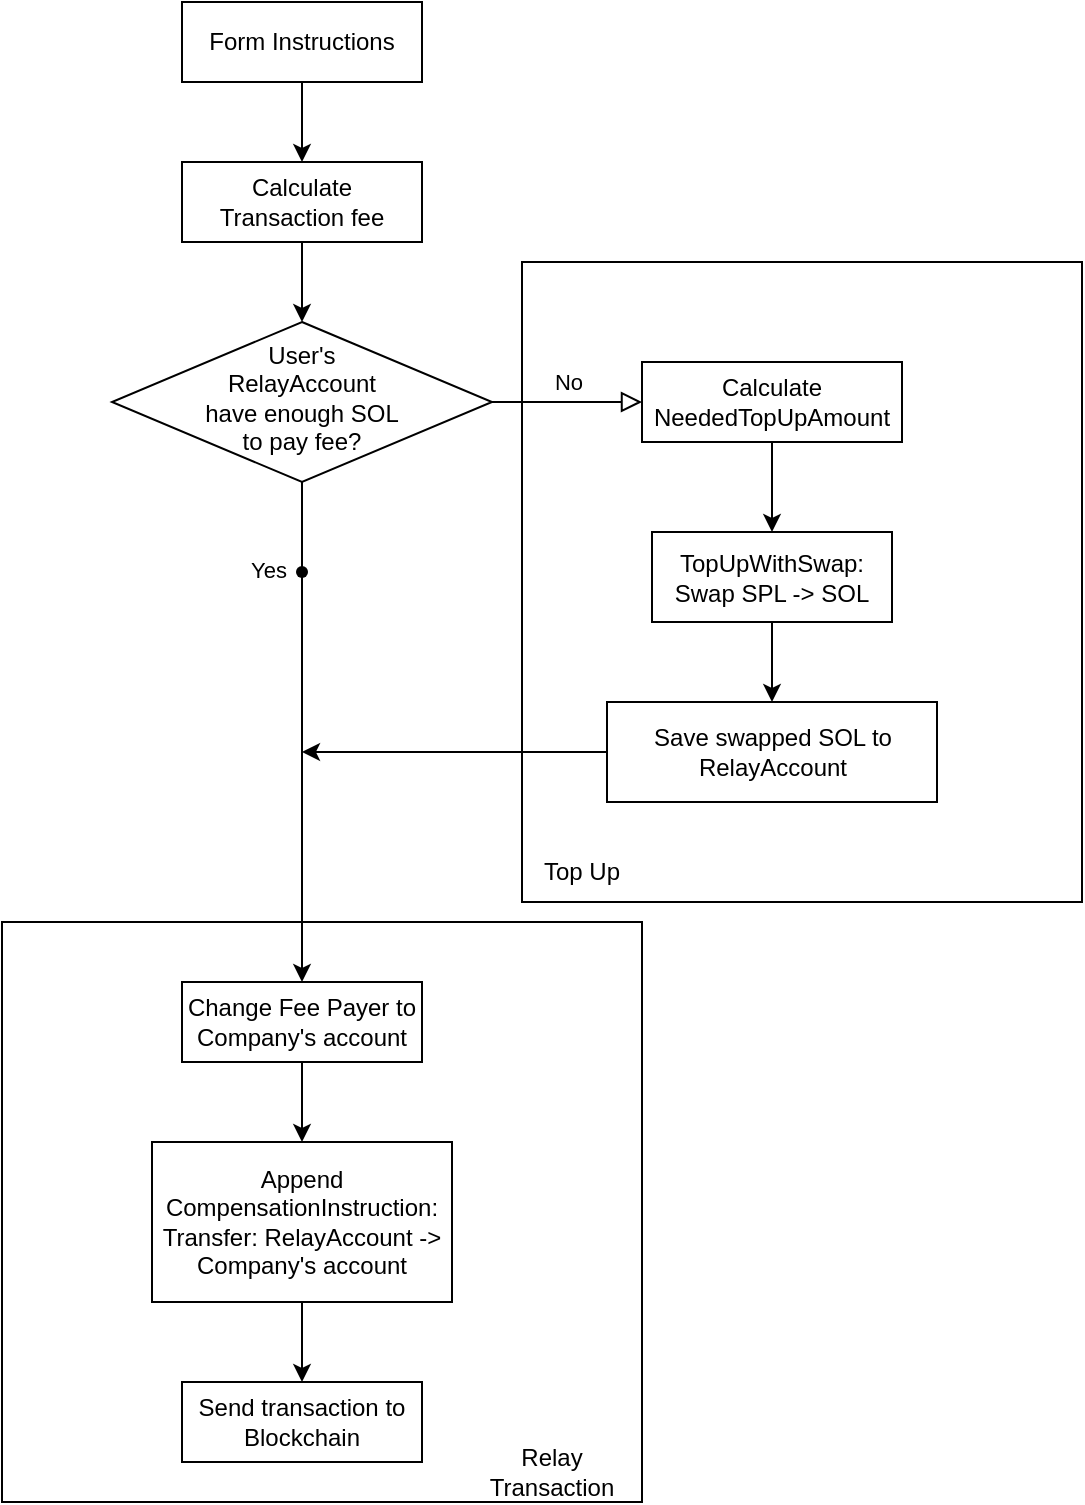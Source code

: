 <mxfile version="20.6.2" type="github">
  <diagram id="C5RBs43oDa-KdzZeNtuy" name="Page-1">
    <mxGraphModel dx="1075" dy="669" grid="1" gridSize="10" guides="1" tooltips="1" connect="1" arrows="1" fold="1" page="1" pageScale="1" pageWidth="827" pageHeight="1169" math="0" shadow="0">
      <root>
        <mxCell id="WIyWlLk6GJQsqaUBKTNV-0" />
        <mxCell id="WIyWlLk6GJQsqaUBKTNV-1" parent="WIyWlLk6GJQsqaUBKTNV-0" />
        <mxCell id="G4MAGfB3sLXjSyvc_qQq-22" value="" style="rounded=0;whiteSpace=wrap;html=1;" vertex="1" parent="WIyWlLk6GJQsqaUBKTNV-1">
          <mxGeometry x="70" y="500" width="320" height="290" as="geometry" />
        </mxCell>
        <mxCell id="G4MAGfB3sLXjSyvc_qQq-20" value="" style="rounded=0;whiteSpace=wrap;html=1;" vertex="1" parent="WIyWlLk6GJQsqaUBKTNV-1">
          <mxGeometry x="330" y="170" width="280" height="320" as="geometry" />
        </mxCell>
        <mxCell id="G4MAGfB3sLXjSyvc_qQq-1" value="" style="edgeStyle=orthogonalEdgeStyle;rounded=0;orthogonalLoop=1;jettySize=auto;html=1;" edge="1" parent="WIyWlLk6GJQsqaUBKTNV-1" source="WIyWlLk6GJQsqaUBKTNV-3" target="G4MAGfB3sLXjSyvc_qQq-0">
          <mxGeometry relative="1" as="geometry" />
        </mxCell>
        <mxCell id="WIyWlLk6GJQsqaUBKTNV-3" value="Form Instructions" style="rounded=0;whiteSpace=wrap;html=1;fontSize=12;glass=0;strokeWidth=1;shadow=0;" parent="WIyWlLk6GJQsqaUBKTNV-1" vertex="1">
          <mxGeometry x="160" y="40" width="120" height="40" as="geometry" />
        </mxCell>
        <mxCell id="WIyWlLk6GJQsqaUBKTNV-5" value="No" style="edgeStyle=orthogonalEdgeStyle;rounded=0;html=1;jettySize=auto;orthogonalLoop=1;fontSize=11;endArrow=block;endFill=0;endSize=8;strokeWidth=1;shadow=0;labelBackgroundColor=none;" parent="WIyWlLk6GJQsqaUBKTNV-1" source="WIyWlLk6GJQsqaUBKTNV-6" target="WIyWlLk6GJQsqaUBKTNV-7" edge="1">
          <mxGeometry y="10" relative="1" as="geometry">
            <mxPoint as="offset" />
          </mxGeometry>
        </mxCell>
        <mxCell id="G4MAGfB3sLXjSyvc_qQq-4" style="edgeStyle=orthogonalEdgeStyle;rounded=0;orthogonalLoop=1;jettySize=auto;html=1;exitDx=0;exitDy=0;entryX=0.5;entryY=0;entryDx=0;entryDy=0;startArrow=none;" edge="1" parent="WIyWlLk6GJQsqaUBKTNV-1" source="G4MAGfB3sLXjSyvc_qQq-12" target="G4MAGfB3sLXjSyvc_qQq-3">
          <mxGeometry relative="1" as="geometry" />
        </mxCell>
        <mxCell id="WIyWlLk6GJQsqaUBKTNV-6" value="User&#39;s &lt;br&gt;RelayAccount&lt;br&gt;have enough SOL&lt;br&gt;to pay fee?" style="rhombus;whiteSpace=wrap;html=1;shadow=0;fontFamily=Helvetica;fontSize=12;align=center;strokeWidth=1;spacing=6;spacingTop=-4;rounded=0;" parent="WIyWlLk6GJQsqaUBKTNV-1" vertex="1">
          <mxGeometry x="125" y="200" width="190" height="80" as="geometry" />
        </mxCell>
        <mxCell id="G4MAGfB3sLXjSyvc_qQq-30" value="" style="edgeStyle=orthogonalEdgeStyle;orthogonalLoop=1;jettySize=auto;html=1;" edge="1" parent="WIyWlLk6GJQsqaUBKTNV-1" source="WIyWlLk6GJQsqaUBKTNV-7" target="G4MAGfB3sLXjSyvc_qQq-29">
          <mxGeometry relative="1" as="geometry" />
        </mxCell>
        <mxCell id="WIyWlLk6GJQsqaUBKTNV-7" value="Calculate&lt;br&gt;NeededTopUpAmount" style="rounded=0;whiteSpace=wrap;html=1;fontSize=12;glass=0;strokeWidth=1;shadow=0;" parent="WIyWlLk6GJQsqaUBKTNV-1" vertex="1">
          <mxGeometry x="390" y="220" width="130" height="40" as="geometry" />
        </mxCell>
        <mxCell id="G4MAGfB3sLXjSyvc_qQq-2" value="" style="edgeStyle=orthogonalEdgeStyle;rounded=0;orthogonalLoop=1;jettySize=auto;html=1;" edge="1" parent="WIyWlLk6GJQsqaUBKTNV-1" source="G4MAGfB3sLXjSyvc_qQq-0" target="WIyWlLk6GJQsqaUBKTNV-6">
          <mxGeometry relative="1" as="geometry" />
        </mxCell>
        <mxCell id="G4MAGfB3sLXjSyvc_qQq-0" value="Calculate&lt;br&gt;Transaction fee" style="rounded=0;whiteSpace=wrap;html=1;fontSize=12;glass=0;strokeWidth=1;shadow=0;" vertex="1" parent="WIyWlLk6GJQsqaUBKTNV-1">
          <mxGeometry x="160" y="120" width="120" height="40" as="geometry" />
        </mxCell>
        <mxCell id="G4MAGfB3sLXjSyvc_qQq-17" value="" style="edgeStyle=orthogonalEdgeStyle;rounded=0;orthogonalLoop=1;jettySize=auto;html=1;" edge="1" parent="WIyWlLk6GJQsqaUBKTNV-1" source="G4MAGfB3sLXjSyvc_qQq-3" target="G4MAGfB3sLXjSyvc_qQq-16">
          <mxGeometry relative="1" as="geometry" />
        </mxCell>
        <mxCell id="G4MAGfB3sLXjSyvc_qQq-3" value="Change Fee Payer to Company&#39;s account" style="rounded=0;whiteSpace=wrap;html=1;" vertex="1" parent="WIyWlLk6GJQsqaUBKTNV-1">
          <mxGeometry x="160" y="530" width="120" height="40" as="geometry" />
        </mxCell>
        <mxCell id="G4MAGfB3sLXjSyvc_qQq-33" style="edgeStyle=orthogonalEdgeStyle;orthogonalLoop=1;jettySize=auto;html=1;" edge="1" parent="WIyWlLk6GJQsqaUBKTNV-1" source="G4MAGfB3sLXjSyvc_qQq-6">
          <mxGeometry relative="1" as="geometry">
            <mxPoint x="220" y="415" as="targetPoint" />
          </mxGeometry>
        </mxCell>
        <mxCell id="G4MAGfB3sLXjSyvc_qQq-6" value="Save swapped SOL to&lt;br&gt;RelayAccount" style="whiteSpace=wrap;html=1;rounded=0;glass=0;strokeWidth=1;shadow=0;" vertex="1" parent="WIyWlLk6GJQsqaUBKTNV-1">
          <mxGeometry x="372.5" y="390" width="165" height="50" as="geometry" />
        </mxCell>
        <mxCell id="G4MAGfB3sLXjSyvc_qQq-12" value="" style="shape=waypoint;sketch=0;size=6;pointerEvents=1;points=[];fillColor=default;resizable=0;rotatable=0;perimeter=centerPerimeter;snapToPoint=1;rounded=0;glass=0;strokeWidth=1;shadow=0;" vertex="1" parent="WIyWlLk6GJQsqaUBKTNV-1">
          <mxGeometry x="200" y="305" width="40" height="40" as="geometry" />
        </mxCell>
        <mxCell id="G4MAGfB3sLXjSyvc_qQq-14" value="" style="edgeStyle=orthogonalEdgeStyle;rounded=0;orthogonalLoop=1;jettySize=auto;html=1;exitX=0.5;exitY=1;exitDx=0;exitDy=0;endArrow=none;" edge="1" parent="WIyWlLk6GJQsqaUBKTNV-1" source="WIyWlLk6GJQsqaUBKTNV-6">
          <mxGeometry relative="1" as="geometry">
            <mxPoint x="220" y="280" as="sourcePoint" />
            <mxPoint x="220" y="360" as="targetPoint" />
            <Array as="points">
              <mxPoint x="220" y="360" />
            </Array>
          </mxGeometry>
        </mxCell>
        <mxCell id="G4MAGfB3sLXjSyvc_qQq-15" value="Yes" style="edgeLabel;html=1;align=center;verticalAlign=middle;resizable=0;points=[];rounded=0;" vertex="1" connectable="0" parent="G4MAGfB3sLXjSyvc_qQq-14">
          <mxGeometry x="-0.335" relative="1" as="geometry">
            <mxPoint x="-17" y="17" as="offset" />
          </mxGeometry>
        </mxCell>
        <mxCell id="G4MAGfB3sLXjSyvc_qQq-19" value="" style="edgeStyle=orthogonalEdgeStyle;rounded=0;orthogonalLoop=1;jettySize=auto;html=1;" edge="1" parent="WIyWlLk6GJQsqaUBKTNV-1" source="G4MAGfB3sLXjSyvc_qQq-16" target="G4MAGfB3sLXjSyvc_qQq-18">
          <mxGeometry relative="1" as="geometry" />
        </mxCell>
        <mxCell id="G4MAGfB3sLXjSyvc_qQq-16" value="Append CompensationInstruction:&lt;br&gt;Transfer: RelayAccount -&amp;gt; Company&#39;s account" style="whiteSpace=wrap;html=1;rounded=0;" vertex="1" parent="WIyWlLk6GJQsqaUBKTNV-1">
          <mxGeometry x="145" y="610" width="150" height="80" as="geometry" />
        </mxCell>
        <mxCell id="G4MAGfB3sLXjSyvc_qQq-18" value="Send transaction to Blockchain" style="whiteSpace=wrap;html=1;rounded=0;" vertex="1" parent="WIyWlLk6GJQsqaUBKTNV-1">
          <mxGeometry x="160" y="730" width="120" height="40" as="geometry" />
        </mxCell>
        <mxCell id="G4MAGfB3sLXjSyvc_qQq-23" value="Top Up" style="text;html=1;strokeColor=none;fillColor=none;align=center;verticalAlign=middle;whiteSpace=wrap;rounded=0;" vertex="1" parent="WIyWlLk6GJQsqaUBKTNV-1">
          <mxGeometry x="330" y="460" width="60" height="30" as="geometry" />
        </mxCell>
        <mxCell id="G4MAGfB3sLXjSyvc_qQq-24" value="Relay Transaction" style="text;html=1;strokeColor=none;fillColor=none;align=center;verticalAlign=middle;whiteSpace=wrap;rounded=0;" vertex="1" parent="WIyWlLk6GJQsqaUBKTNV-1">
          <mxGeometry x="300" y="760" width="90" height="30" as="geometry" />
        </mxCell>
        <mxCell id="G4MAGfB3sLXjSyvc_qQq-31" value="" style="edgeStyle=orthogonalEdgeStyle;orthogonalLoop=1;jettySize=auto;html=1;" edge="1" parent="WIyWlLk6GJQsqaUBKTNV-1" source="G4MAGfB3sLXjSyvc_qQq-29" target="G4MAGfB3sLXjSyvc_qQq-6">
          <mxGeometry relative="1" as="geometry" />
        </mxCell>
        <mxCell id="G4MAGfB3sLXjSyvc_qQq-29" value="TopUpWithSwap:&lt;br&gt;Swap SPL -&amp;gt; SOL" style="whiteSpace=wrap;html=1;rounded=0;glass=0;strokeWidth=1;shadow=0;" vertex="1" parent="WIyWlLk6GJQsqaUBKTNV-1">
          <mxGeometry x="395" y="305" width="120" height="45" as="geometry" />
        </mxCell>
      </root>
    </mxGraphModel>
  </diagram>
</mxfile>
